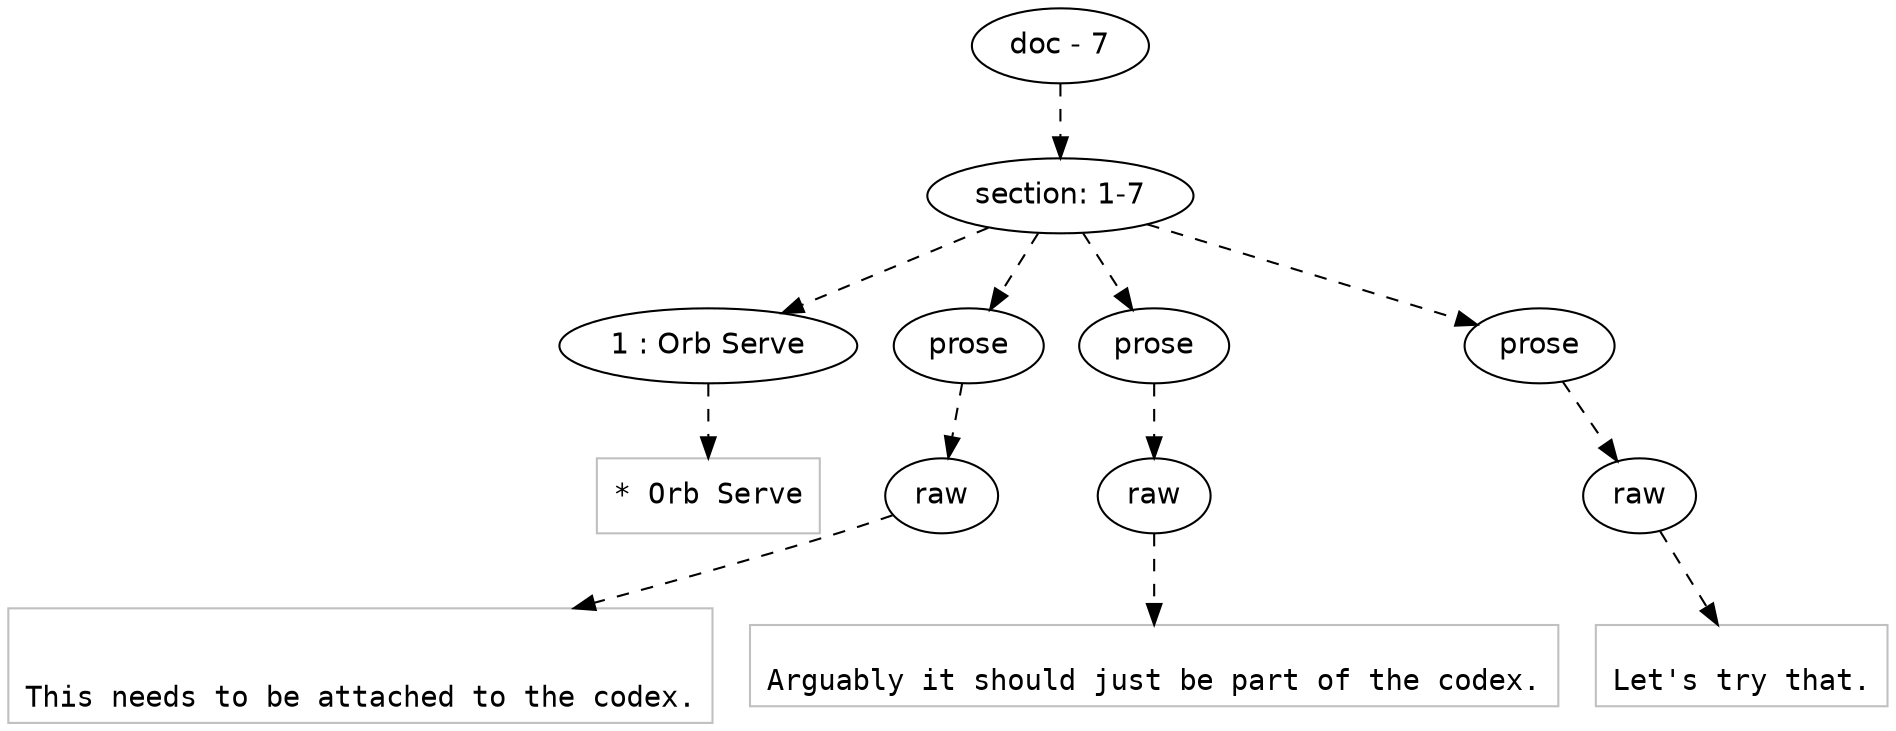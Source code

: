 digraph lpegNode {

node [fontname=Helvetica]
edge [style=dashed]

doc_0 [label="doc - 7"]


doc_0 -> { section_1}
{rank=same; section_1}

section_1 [label="section: 1-7"]


// END RANK doc_0

section_1 -> { header_2 prose_3 prose_4 prose_5}
{rank=same; header_2 prose_3 prose_4 prose_5}

header_2 [label="1 : Orb Serve"]

prose_3 [label="prose"]

prose_4 [label="prose"]

prose_5 [label="prose"]


// END RANK section_1

header_2 -> leaf_6
leaf_6  [color=Gray,shape=rectangle,fontname=Inconsolata,label="* Orb Serve"]
// END RANK header_2

prose_3 -> { raw_7}
{rank=same; raw_7}

raw_7 [label="raw"]


// END RANK prose_3

raw_7 -> leaf_8
leaf_8  [color=Gray,shape=rectangle,fontname=Inconsolata,label="

This needs to be attached to the codex.
"]
// END RANK raw_7

prose_4 -> { raw_9}
{rank=same; raw_9}

raw_9 [label="raw"]


// END RANK prose_4

raw_9 -> leaf_10
leaf_10  [color=Gray,shape=rectangle,fontname=Inconsolata,label="
Arguably it should just be part of the codex.
"]
// END RANK raw_9

prose_5 -> { raw_11}
{rank=same; raw_11}

raw_11 [label="raw"]


// END RANK prose_5

raw_11 -> leaf_12
leaf_12  [color=Gray,shape=rectangle,fontname=Inconsolata,label="
Let's try that."]
// END RANK raw_11


}
